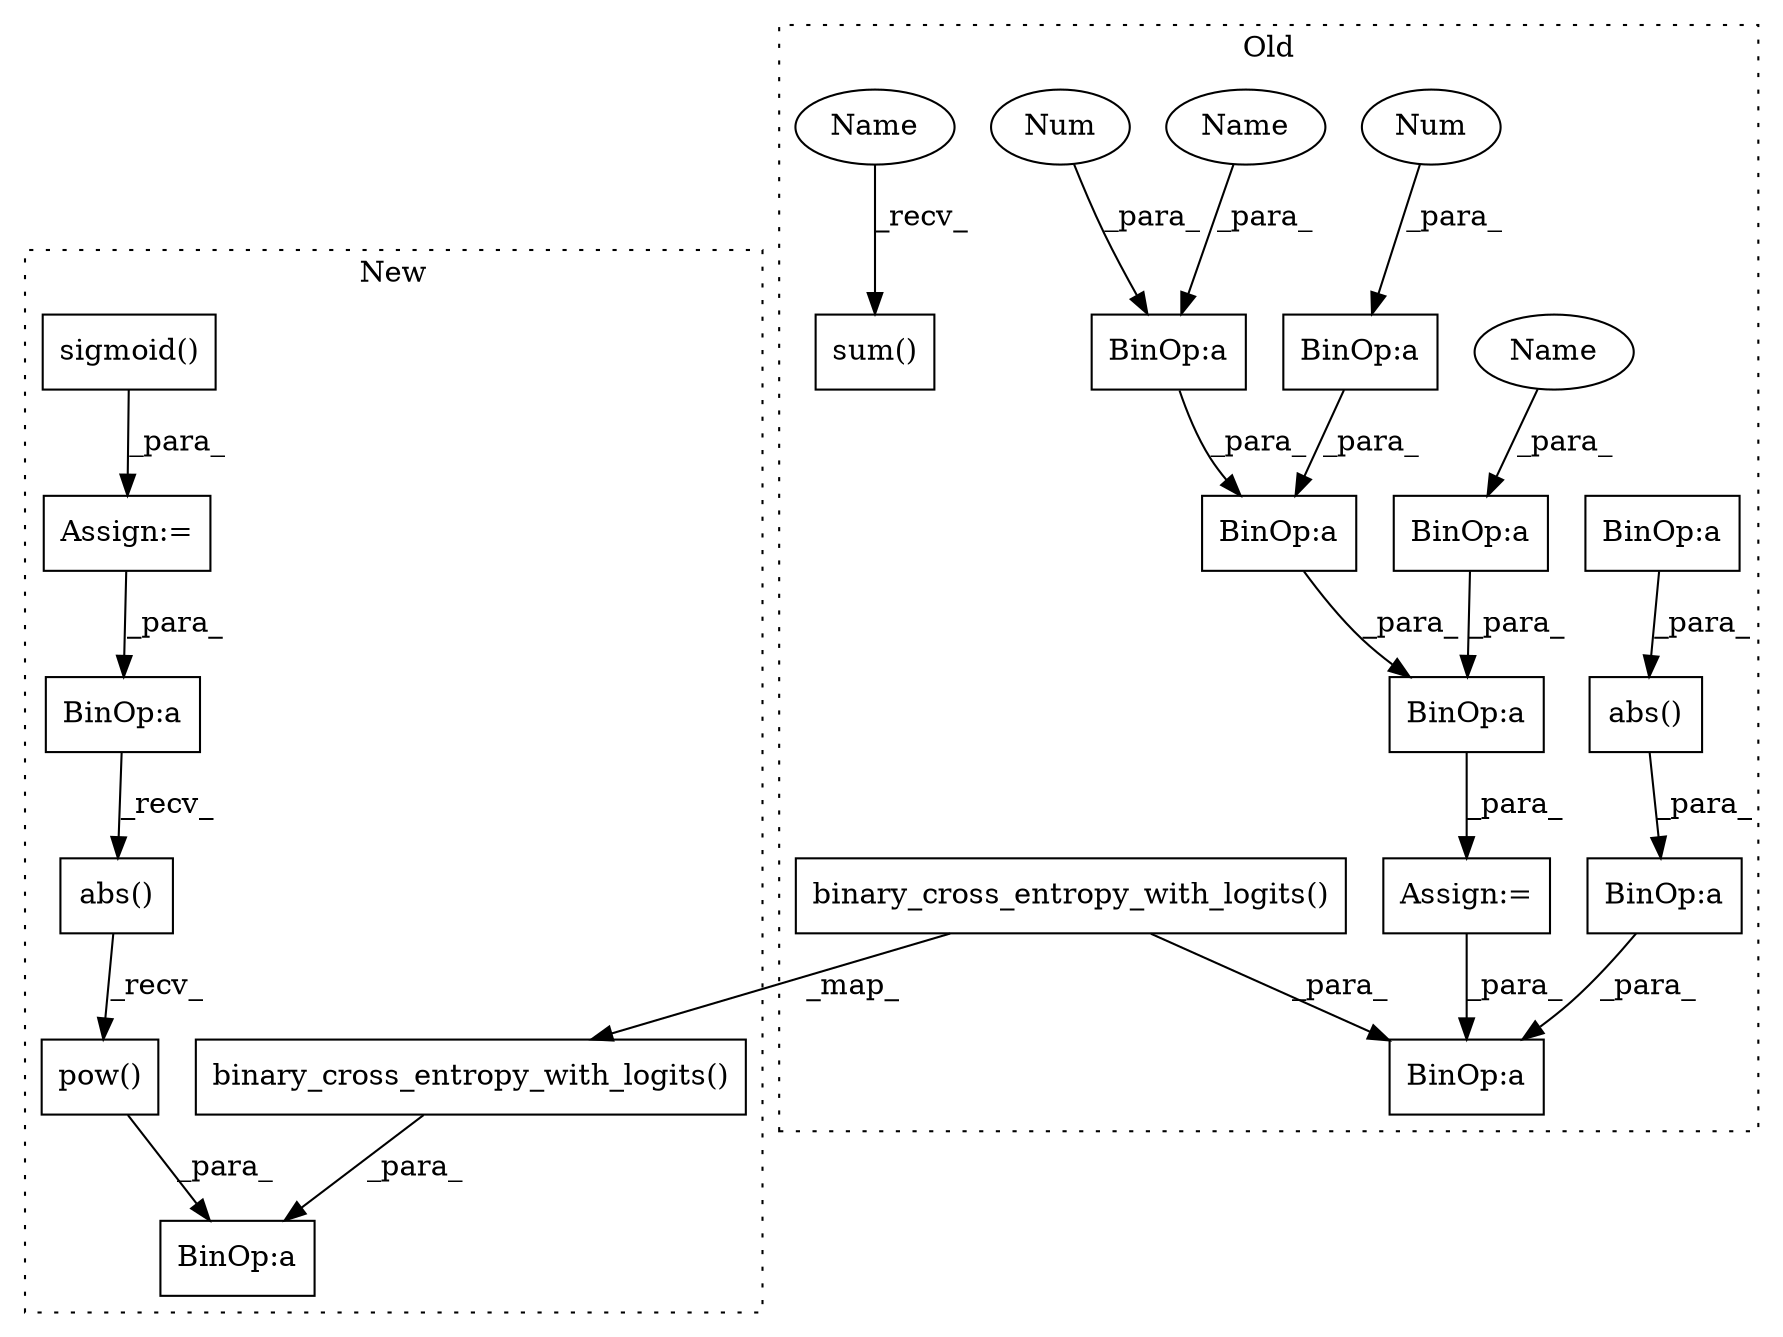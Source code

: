 digraph G {
subgraph cluster0 {
1 [label="binary_cross_entropy_with_logits()" a="75" s="507,554" l="35,19" shape="box"];
5 [label="BinOp:a" a="82" s="870" l="18" shape="box"];
6 [label="BinOp:a" a="82" s="764" l="3" shape="box"];
7 [label="BinOp:a" a="82" s="823" l="3" shape="box"];
8 [label="BinOp:a" a="82" s="759" l="3" shape="box"];
9 [label="BinOp:a" a="82" s="724" l="16" shape="box"];
10 [label="BinOp:a" a="82" s="742" l="3" shape="box"];
11 [label="BinOp:a" a="82" s="836" l="4" shape="box"];
12 [label="BinOp:a" a="82" s="724" l="3" shape="box"];
14 [label="abs()" a="75" s="807,835" l="10,1" shape="box"];
16 [label="sum()" a="75" s="934" l="19" shape="box"];
18 [label="Num" a="76" s="741" l="1" shape="ellipse"];
19 [label="Num" a="76" s="763" l="1" shape="ellipse"];
21 [label="Assign:=" a="68" s="708" l="3" shape="box"];
22 [label="Name" a="87" s="934" l="13" shape="ellipse"];
23 [label="Name" a="87" s="711" l="13" shape="ellipse"];
24 [label="Name" a="87" s="745" l="13" shape="ellipse"];
label = "Old";
style="dotted";
}
subgraph cluster1 {
2 [label="binary_cross_entropy_with_logits()" a="75" s="580,627" l="35,19" shape="box"];
3 [label="BinOp:a" a="82" s="646" l="3" shape="box"];
4 [label="BinOp:a" a="82" s="526" l="3" shape="box"];
13 [label="abs()" a="75" s="519" l="29" shape="box"];
15 [label="pow()" a="75" s="519,563" l="34,1" shape="box"];
17 [label="sigmoid()" a="75" s="443" l="14" shape="box"];
20 [label="Assign:=" a="68" s="440" l="3" shape="box"];
label = "New";
style="dotted";
}
1 -> 5 [label="_para_"];
1 -> 2 [label="_map_"];
2 -> 3 [label="_para_"];
4 -> 13 [label="_recv_"];
6 -> 8 [label="_para_"];
7 -> 14 [label="_para_"];
8 -> 9 [label="_para_"];
9 -> 21 [label="_para_"];
10 -> 8 [label="_para_"];
11 -> 5 [label="_para_"];
12 -> 9 [label="_para_"];
13 -> 15 [label="_recv_"];
14 -> 11 [label="_para_"];
15 -> 3 [label="_para_"];
17 -> 20 [label="_para_"];
18 -> 10 [label="_para_"];
19 -> 6 [label="_para_"];
20 -> 4 [label="_para_"];
21 -> 5 [label="_para_"];
22 -> 16 [label="_recv_"];
23 -> 12 [label="_para_"];
24 -> 10 [label="_para_"];
}